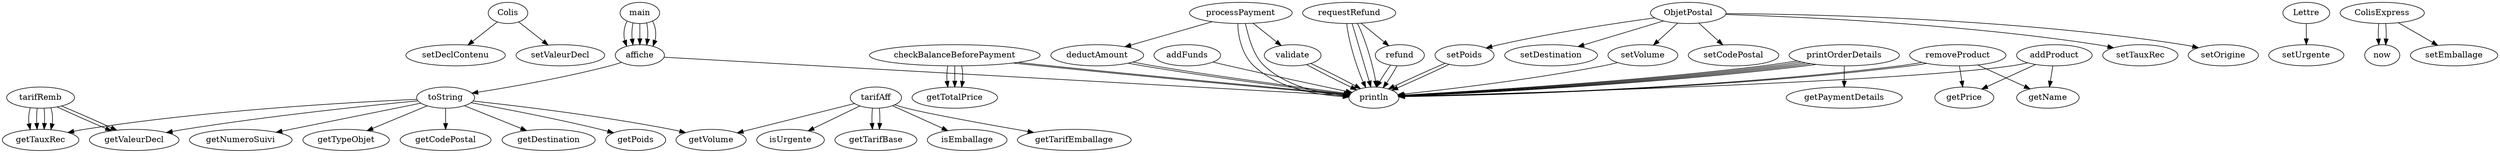 digraph G {
    Colis -> setDeclContenu;
    Colis -> setValeurDecl;
    tarifAff -> getVolume;
    tarifRemb -> getTauxRec;
    tarifRemb -> getValeurDecl;
    tarifRemb -> getTauxRec;
    tarifRemb -> getValeurDecl;
    toString -> getVolume;
    toString -> getValeurDecl;
    Lettre -> setUrgente;
    tarifAff -> isUrgente;
    tarifRemb -> getTauxRec;
    tarifRemb -> getTauxRec;
    ColisExpress -> now;
    ColisExpress -> now;
    ColisExpress -> setEmballage;
    tarifAff -> getTarifBase;
    tarifAff -> isEmballage;
    tarifAff -> getTarifEmballage;
    toString -> getPoids;
    toString -> getNumeroSuivi;
    setPoids -> println;
    ObjetPostal -> setOrigine;
    ObjetPostal -> setDestination;
    ObjetPostal -> setCodePostal;
    ObjetPostal -> setPoids;
    ObjetPostal -> setVolume;
    ObjetPostal -> setTauxRec;
    setPoids -> println;
    setVolume -> println;
    tarifAff -> getTarifBase;
    toString -> getTypeObjet;
    toString -> getCodePostal;
    toString -> getDestination;
    toString -> getTauxRec;
    affiche -> println;
    affiche -> toString;
    main -> affiche;
    main -> affiche;
    main -> affiche;
    main -> affiche;
    main -> affiche;
    validate -> println;
    validate -> println;
    deductAmount -> println;
    deductAmount -> println;
    addFunds -> println;
    refund -> println;
    refund -> println;
    checkBalanceBeforePayment -> getTotalPrice;
    checkBalanceBeforePayment -> println;
    checkBalanceBeforePayment -> getTotalPrice;
    checkBalanceBeforePayment -> println;
    checkBalanceBeforePayment -> getTotalPrice;
    addProduct -> getPrice;
    addProduct -> println;
    addProduct -> getName;
    removeProduct -> getPrice;
    removeProduct -> println;
    removeProduct -> getName;
    removeProduct -> println;
    processPayment -> validate;
    processPayment -> deductAmount;
    processPayment -> println;
    processPayment -> println;
    printOrderDetails -> println;
    printOrderDetails -> println;
    printOrderDetails -> println;
    printOrderDetails -> println;
    printOrderDetails -> getPaymentDetails;
    printOrderDetails -> println;
    requestRefund -> refund;
    requestRefund -> println;
    requestRefund -> println;
    requestRefund -> println;
}
